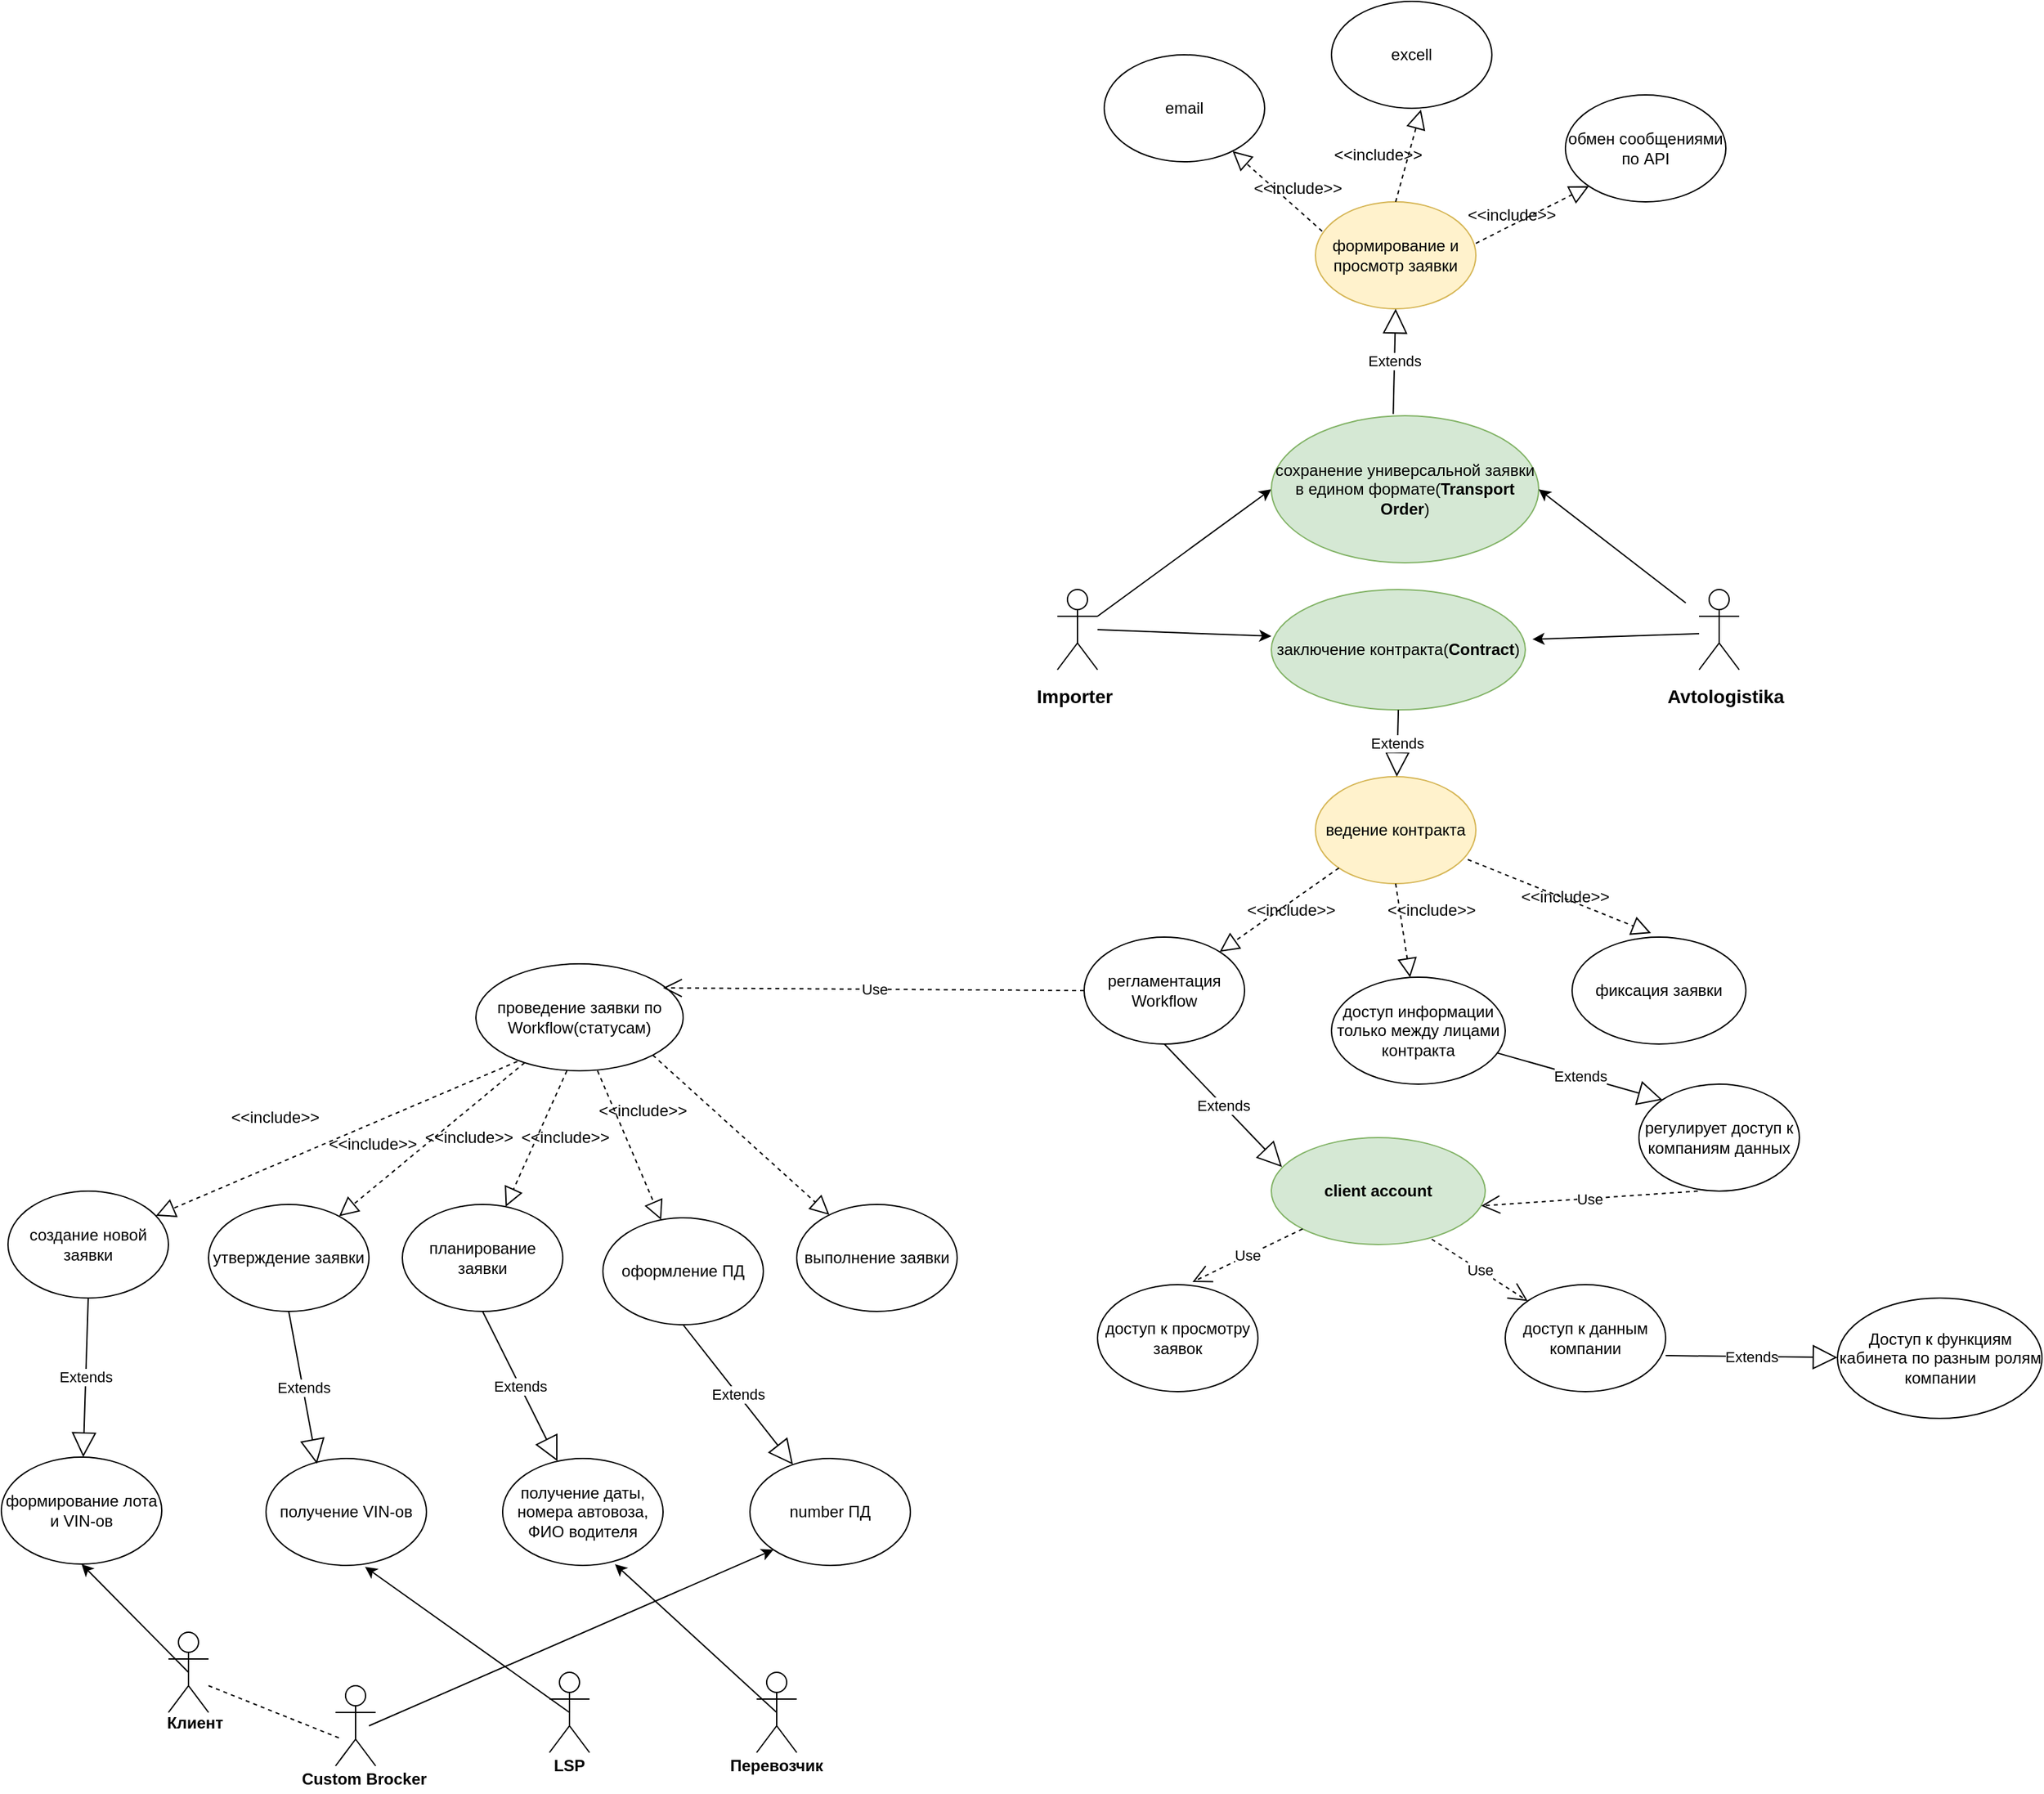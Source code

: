 <mxfile pages="1" version="11.2.4" type="github"><diagram id="C6Fg2NXUSFVUygiS9ZsN" name="Page-1"><mxGraphModel dx="2249" dy="1965" grid="1" gridSize="10" guides="1" tooltips="1" connect="1" arrows="1" fold="1" page="1" pageScale="1" pageWidth="827" pageHeight="1169" math="0" shadow="0"><root><mxCell id="0"/><mxCell id="1" parent="0"/><mxCell id="0U8aigHpky5K89LQjDXN-1" value="Actor" style="shape=umlActor;verticalLabelPosition=bottom;labelBackgroundColor=#ffffff;verticalAlign=top;html=1;outlineConnect=0;noLabel=1;" parent="1" vertex="1"><mxGeometry x="160" y="130" width="30" height="60" as="geometry"/></mxCell><mxCell id="0U8aigHpky5K89LQjDXN-2" value="Actor" style="shape=umlActor;verticalLabelPosition=bottom;labelBackgroundColor=#ffffff;verticalAlign=top;html=1;outlineConnect=0;noLabel=1;" parent="1" vertex="1"><mxGeometry x="640" y="130" width="30" height="60" as="geometry"/></mxCell><mxCell id="0U8aigHpky5K89LQjDXN-4" value="&lt;b&gt;&lt;font style=&quot;font-size: 14px&quot;&gt;Importer&amp;nbsp;&lt;/font&gt;&lt;/b&gt;" style="text;html=1;strokeColor=none;fillColor=none;align=center;verticalAlign=middle;whiteSpace=wrap;rounded=0;" parent="1" vertex="1"><mxGeometry x="155" y="200" width="40" height="20" as="geometry"/></mxCell><mxCell id="0U8aigHpky5K89LQjDXN-5" value="&lt;font style=&quot;font-size: 14px&quot;&gt;&lt;b&gt;Avtologistika&lt;/b&gt;&lt;/font&gt;" style="text;html=1;strokeColor=none;fillColor=none;align=center;verticalAlign=middle;whiteSpace=wrap;rounded=0;" parent="1" vertex="1"><mxGeometry x="640" y="200" width="40" height="20" as="geometry"/></mxCell><mxCell id="0U8aigHpky5K89LQjDXN-6" value="заключение контракта(&lt;b&gt;Contract&lt;/b&gt;)" style="ellipse;whiteSpace=wrap;html=1;fillColor=#d5e8d4;strokeColor=#82b366;" parent="1" vertex="1"><mxGeometry x="320" y="130" width="190" height="90" as="geometry"/></mxCell><mxCell id="0U8aigHpky5K89LQjDXN-7" value="" style="endArrow=classic;html=1;entryX=0;entryY=0.388;entryDx=0;entryDy=0;entryPerimeter=0;" parent="1" target="0U8aigHpky5K89LQjDXN-6" edge="1"><mxGeometry width="50" height="50" relative="1" as="geometry"><mxPoint x="190" y="160" as="sourcePoint"/><mxPoint x="290" y="150" as="targetPoint"/></mxGeometry></mxCell><mxCell id="0U8aigHpky5K89LQjDXN-8" value="" style="endArrow=classic;html=1;entryX=1.028;entryY=0.413;entryDx=0;entryDy=0;entryPerimeter=0;" parent="1" target="0U8aigHpky5K89LQjDXN-6" edge="1"><mxGeometry width="50" height="50" relative="1" as="geometry"><mxPoint x="640" y="163" as="sourcePoint"/><mxPoint x="580" y="140" as="targetPoint"/></mxGeometry></mxCell><mxCell id="0U8aigHpky5K89LQjDXN-9" value="ведение контракта" style="ellipse;whiteSpace=wrap;html=1;fillColor=#fff2cc;strokeColor=#d6b656;" parent="1" vertex="1"><mxGeometry x="353" y="270" width="120" height="80" as="geometry"/></mxCell><mxCell id="0U8aigHpky5K89LQjDXN-11" value="регламентация Workflow" style="ellipse;whiteSpace=wrap;html=1;" parent="1" vertex="1"><mxGeometry x="180" y="390" width="120" height="80" as="geometry"/></mxCell><mxCell id="0U8aigHpky5K89LQjDXN-14" value="доступ информации только между лицами контракта" style="ellipse;whiteSpace=wrap;html=1;" parent="1" vertex="1"><mxGeometry x="365" y="420" width="130" height="80" as="geometry"/></mxCell><mxCell id="0U8aigHpky5K89LQjDXN-16" value="" style="endArrow=classic;html=1;exitX=1;exitY=0.333;exitDx=0;exitDy=0;exitPerimeter=0;entryX=0;entryY=0.5;entryDx=0;entryDy=0;" parent="1" source="0U8aigHpky5K89LQjDXN-1" target="0U8aigHpky5K89LQjDXN-17" edge="1"><mxGeometry width="50" height="50" relative="1" as="geometry"><mxPoint x="230" y="100" as="sourcePoint"/><mxPoint x="280" y="50" as="targetPoint"/></mxGeometry></mxCell><mxCell id="0U8aigHpky5K89LQjDXN-17" value="сохранение универсальной заявки в едином формате(&lt;b&gt;Transport Order&lt;/b&gt;)" style="ellipse;whiteSpace=wrap;html=1;fillColor=#d5e8d4;strokeColor=#82b366;" parent="1" vertex="1"><mxGeometry x="320" width="200" height="110" as="geometry"/></mxCell><mxCell id="0U8aigHpky5K89LQjDXN-19" value="" style="endArrow=classic;html=1;entryX=1;entryY=0.5;entryDx=0;entryDy=0;" parent="1" target="0U8aigHpky5K89LQjDXN-17" edge="1"><mxGeometry width="50" height="50" relative="1" as="geometry"><mxPoint x="630" y="140" as="sourcePoint"/><mxPoint x="510" y="80" as="targetPoint"/></mxGeometry></mxCell><mxCell id="0U8aigHpky5K89LQjDXN-21" value="формирование и просмотр заявки" style="ellipse;whiteSpace=wrap;html=1;fillColor=#fff2cc;strokeColor=#d6b656;" parent="1" vertex="1"><mxGeometry x="353" y="-160" width="120" height="80" as="geometry"/></mxCell><mxCell id="0U8aigHpky5K89LQjDXN-25" value="email" style="ellipse;whiteSpace=wrap;html=1;" parent="1" vertex="1"><mxGeometry x="195" y="-270" width="120" height="80" as="geometry"/></mxCell><mxCell id="0U8aigHpky5K89LQjDXN-26" value="excell" style="ellipse;whiteSpace=wrap;html=1;" parent="1" vertex="1"><mxGeometry x="365" y="-310" width="120" height="80" as="geometry"/></mxCell><mxCell id="0U8aigHpky5K89LQjDXN-27" value="обмен сообщениями по API" style="ellipse;whiteSpace=wrap;html=1;" parent="1" vertex="1"><mxGeometry x="540" y="-240" width="120" height="80" as="geometry"/></mxCell><mxCell id="0U8aigHpky5K89LQjDXN-31" value="&amp;lt;&amp;lt;include&amp;gt;&amp;gt;" style="text;html=1;strokeColor=none;fillColor=none;align=center;verticalAlign=middle;whiteSpace=wrap;rounded=0;" parent="1" vertex="1"><mxGeometry x="320" y="-180" width="40" height="20" as="geometry"/></mxCell><mxCell id="0U8aigHpky5K89LQjDXN-32" value="&amp;lt;&amp;lt;include&amp;gt;&amp;gt;" style="text;html=1;strokeColor=none;fillColor=none;align=center;verticalAlign=middle;whiteSpace=wrap;rounded=0;" parent="1" vertex="1"><mxGeometry x="480" y="-160" width="40" height="20" as="geometry"/></mxCell><mxCell id="0U8aigHpky5K89LQjDXN-30" value="&amp;lt;&amp;lt;include&amp;gt;&amp;gt;" style="text;html=1;strokeColor=none;fillColor=none;align=center;verticalAlign=middle;whiteSpace=wrap;rounded=0;" parent="1" vertex="1"><mxGeometry x="380" y="-205" width="40" height="20" as="geometry"/></mxCell><mxCell id="0U8aigHpky5K89LQjDXN-34" value="&amp;lt;&amp;lt;include&amp;gt;&amp;gt;" style="text;html=1;strokeColor=none;fillColor=none;align=center;verticalAlign=middle;whiteSpace=wrap;rounded=0;" parent="1" vertex="1"><mxGeometry x="315" y="360" width="40" height="20" as="geometry"/></mxCell><mxCell id="0U8aigHpky5K89LQjDXN-35" value="&amp;lt;&amp;lt;include&amp;gt;&amp;gt;" style="text;html=1;strokeColor=none;fillColor=none;align=center;verticalAlign=middle;whiteSpace=wrap;rounded=0;" parent="1" vertex="1"><mxGeometry x="420" y="360" width="40" height="20" as="geometry"/></mxCell><mxCell id="0U8aigHpky5K89LQjDXN-42" value="&lt;b&gt;&lt;font style=&quot;font-size: 12px&quot;&gt;client account&lt;/font&gt;&lt;/b&gt;" style="ellipse;whiteSpace=wrap;html=1;fillColor=#d5e8d4;strokeColor=#82b366;" parent="1" vertex="1"><mxGeometry x="320" y="540" width="160" height="80" as="geometry"/></mxCell><mxCell id="0U8aigHpky5K89LQjDXN-48" value="&lt;span style=&quot;white-space: normal&quot;&gt;проведение заявки по Workflow(статусам)&lt;/span&gt;" style="ellipse;whiteSpace=wrap;html=1;" parent="1" vertex="1"><mxGeometry x="-275" y="410" width="155" height="80" as="geometry"/></mxCell><mxCell id="0U8aigHpky5K89LQjDXN-50" value="фиксация заявки" style="ellipse;whiteSpace=wrap;html=1;" parent="1" vertex="1"><mxGeometry x="545" y="390" width="130" height="80" as="geometry"/></mxCell><mxCell id="0U8aigHpky5K89LQjDXN-51" value="&amp;lt;&amp;lt;include&amp;gt;&amp;gt;" style="text;html=1;strokeColor=none;fillColor=none;align=center;verticalAlign=middle;whiteSpace=wrap;rounded=0;" parent="1" vertex="1"><mxGeometry x="520" y="350" width="40" height="20" as="geometry"/></mxCell><mxCell id="0U8aigHpky5K89LQjDXN-55" value="доступ к данным компании" style="ellipse;whiteSpace=wrap;html=1;" parent="1" vertex="1"><mxGeometry x="495" y="650" width="120" height="80" as="geometry"/></mxCell><mxCell id="0U8aigHpky5K89LQjDXN-57" value="доступ к просмотру заявок" style="ellipse;whiteSpace=wrap;html=1;" parent="1" vertex="1"><mxGeometry x="190" y="650" width="120" height="80" as="geometry"/></mxCell><mxCell id="0U8aigHpky5K89LQjDXN-59" value="Use" style="endArrow=open;endSize=12;dashed=1;html=1;exitX=0;exitY=1;exitDx=0;exitDy=0;entryX=0.592;entryY=-0.025;entryDx=0;entryDy=0;entryPerimeter=0;" parent="1" source="0U8aigHpky5K89LQjDXN-42" target="0U8aigHpky5K89LQjDXN-57" edge="1"><mxGeometry width="160" relative="1" as="geometry"><mxPoint x="150" y="600" as="sourcePoint"/><mxPoint x="310" y="600" as="targetPoint"/></mxGeometry></mxCell><mxCell id="0U8aigHpky5K89LQjDXN-60" value="Extends" style="endArrow=block;endSize=16;endFill=0;html=1;exitX=0.5;exitY=1;exitDx=0;exitDy=0;entryX=0.05;entryY=0.275;entryDx=0;entryDy=0;entryPerimeter=0;" parent="1" source="0U8aigHpky5K89LQjDXN-11" target="0U8aigHpky5K89LQjDXN-42" edge="1"><mxGeometry width="160" relative="1" as="geometry"><mxPoint x="140" y="570" as="sourcePoint"/><mxPoint x="300" y="570" as="targetPoint"/></mxGeometry></mxCell><mxCell id="0U8aigHpky5K89LQjDXN-61" value="Use" style="endArrow=open;endSize=12;dashed=1;html=1;exitX=0;exitY=0.5;exitDx=0;exitDy=0;entryX=0.903;entryY=0.225;entryDx=0;entryDy=0;entryPerimeter=0;" parent="1" source="0U8aigHpky5K89LQjDXN-11" target="0U8aigHpky5K89LQjDXN-48" edge="1"><mxGeometry width="160" relative="1" as="geometry"><mxPoint x="390" y="690" as="sourcePoint"/><mxPoint x="120" y="500" as="targetPoint"/></mxGeometry></mxCell><mxCell id="0U8aigHpky5K89LQjDXN-62" value="Use" style="endArrow=open;endSize=12;dashed=1;html=1;exitX=0.75;exitY=0.95;exitDx=0;exitDy=0;exitPerimeter=0;" parent="1" source="0U8aigHpky5K89LQjDXN-42" target="0U8aigHpky5K89LQjDXN-55" edge="1"><mxGeometry width="160" relative="1" as="geometry"><mxPoint x="540" y="640" as="sourcePoint"/><mxPoint x="700" y="640" as="targetPoint"/></mxGeometry></mxCell><mxCell id="0U8aigHpky5K89LQjDXN-69" value="" style="endArrow=block;dashed=1;endFill=0;endSize=12;html=1;exitX=0.5;exitY=1;exitDx=0;exitDy=0;" parent="1" source="0U8aigHpky5K89LQjDXN-9" target="0U8aigHpky5K89LQjDXN-14" edge="1"><mxGeometry width="160" relative="1" as="geometry"><mxPoint x="450" y="370" as="sourcePoint"/><mxPoint x="610" y="370" as="targetPoint"/></mxGeometry></mxCell><mxCell id="0U8aigHpky5K89LQjDXN-71" value="" style="endArrow=block;dashed=1;endFill=0;endSize=12;html=1;exitX=0;exitY=1;exitDx=0;exitDy=0;" parent="1" source="0U8aigHpky5K89LQjDXN-9" target="0U8aigHpky5K89LQjDXN-11" edge="1"><mxGeometry width="160" relative="1" as="geometry"><mxPoint x="230" y="340" as="sourcePoint"/><mxPoint x="390" y="340" as="targetPoint"/></mxGeometry></mxCell><mxCell id="0U8aigHpky5K89LQjDXN-75" value="Extends" style="endArrow=block;endSize=16;endFill=0;html=1;exitX=0.456;exitY=-0.012;exitDx=0;exitDy=0;exitPerimeter=0;entryX=0.5;entryY=1;entryDx=0;entryDy=0;" parent="1" source="0U8aigHpky5K89LQjDXN-17" target="0U8aigHpky5K89LQjDXN-21" edge="1"><mxGeometry width="160" relative="1" as="geometry"><mxPoint x="430" y="-20" as="sourcePoint"/><mxPoint x="590" y="-20" as="targetPoint"/></mxGeometry></mxCell><mxCell id="0U8aigHpky5K89LQjDXN-76" value="Extends" style="endArrow=block;endSize=16;endFill=0;html=1;exitX=0.5;exitY=1;exitDx=0;exitDy=0;" parent="1" source="0U8aigHpky5K89LQjDXN-6" target="0U8aigHpky5K89LQjDXN-9" edge="1"><mxGeometry width="160" relative="1" as="geometry"><mxPoint x="480" y="250" as="sourcePoint"/><mxPoint x="640" y="250" as="targetPoint"/></mxGeometry></mxCell><mxCell id="0U8aigHpky5K89LQjDXN-77" value="" style="endArrow=block;dashed=1;endFill=0;endSize=12;html=1;exitX=1;exitY=0.388;exitDx=0;exitDy=0;exitPerimeter=0;entryX=0;entryY=1;entryDx=0;entryDy=0;" parent="1" source="0U8aigHpky5K89LQjDXN-21" target="0U8aigHpky5K89LQjDXN-27" edge="1"><mxGeometry width="160" relative="1" as="geometry"><mxPoint x="550" y="-80" as="sourcePoint"/><mxPoint x="710" y="-80" as="targetPoint"/></mxGeometry></mxCell><mxCell id="0U8aigHpky5K89LQjDXN-78" value="" style="endArrow=block;dashed=1;endFill=0;endSize=12;html=1;exitX=0.5;exitY=0;exitDx=0;exitDy=0;entryX=0.558;entryY=1.013;entryDx=0;entryDy=0;entryPerimeter=0;" parent="1" source="0U8aigHpky5K89LQjDXN-21" target="0U8aigHpky5K89LQjDXN-26" edge="1"><mxGeometry width="160" relative="1" as="geometry"><mxPoint x="460" y="-190" as="sourcePoint"/><mxPoint x="620" y="-190" as="targetPoint"/></mxGeometry></mxCell><mxCell id="0U8aigHpky5K89LQjDXN-82" value="&lt;span style=&quot;white-space: normal&quot;&gt;Доступ к функциям кабинета по разным ролям компании&lt;/span&gt;" style="ellipse;whiteSpace=wrap;html=1;" parent="1" vertex="1"><mxGeometry x="743.5" y="660" width="153" height="90" as="geometry"/></mxCell><mxCell id="0U8aigHpky5K89LQjDXN-83" value="Extends" style="endArrow=block;endSize=16;endFill=0;html=1;exitX=1;exitY=0.663;exitDx=0;exitDy=0;exitPerimeter=0;" parent="1" edge="1" target="0U8aigHpky5K89LQjDXN-82" source="0U8aigHpky5K89LQjDXN-55"><mxGeometry width="160" relative="1" as="geometry"><mxPoint x="670" y="720" as="sourcePoint"/><mxPoint x="830" y="720" as="targetPoint"/></mxGeometry></mxCell><mxCell id="0U8aigHpky5K89LQjDXN-84" value="планирование заявки" style="ellipse;whiteSpace=wrap;html=1;" parent="1" vertex="1"><mxGeometry x="-330" y="590" width="120" height="80" as="geometry"/></mxCell><mxCell id="0U8aigHpky5K89LQjDXN-86" value="утверждение заявки" style="ellipse;whiteSpace=wrap;html=1;" parent="1" vertex="1"><mxGeometry x="-475" y="590" width="120" height="80" as="geometry"/></mxCell><mxCell id="0U8aigHpky5K89LQjDXN-87" value="оформление ПД" style="ellipse;whiteSpace=wrap;html=1;" parent="1" vertex="1"><mxGeometry x="-180" y="600" width="120" height="80" as="geometry"/></mxCell><mxCell id="0U8aigHpky5K89LQjDXN-90" value="создание новой заявки" style="ellipse;whiteSpace=wrap;html=1;" parent="1" vertex="1"><mxGeometry x="-625" y="580" width="120" height="80" as="geometry"/></mxCell><mxCell id="0U8aigHpky5K89LQjDXN-92" value="выполнение заявки" style="ellipse;whiteSpace=wrap;html=1;" parent="1" vertex="1"><mxGeometry x="-35" y="590" width="120" height="80" as="geometry"/></mxCell><mxCell id="0U8aigHpky5K89LQjDXN-93" value="" style="endArrow=block;dashed=1;endFill=0;endSize=12;html=1;exitX=0.95;exitY=0.775;exitDx=0;exitDy=0;exitPerimeter=0;entryX=0.454;entryY=-0.037;entryDx=0;entryDy=0;entryPerimeter=0;" parent="1" source="0U8aigHpky5K89LQjDXN-9" target="0U8aigHpky5K89LQjDXN-50" edge="1"><mxGeometry width="160" relative="1" as="geometry"><mxPoint x="510" y="360" as="sourcePoint"/><mxPoint x="670" y="360" as="targetPoint"/></mxGeometry></mxCell><mxCell id="0U8aigHpky5K89LQjDXN-94" value="Actor" style="shape=umlActor;verticalLabelPosition=bottom;labelBackgroundColor=#ffffff;verticalAlign=top;html=1;noLabel=1;" parent="1" vertex="1"><mxGeometry x="-505" y="910" width="30" height="60" as="geometry"/></mxCell><mxCell id="0U8aigHpky5K89LQjDXN-95" value="Actor" style="shape=umlActor;verticalLabelPosition=bottom;labelBackgroundColor=#ffffff;verticalAlign=top;html=1;noLabel=1;" parent="1" vertex="1"><mxGeometry x="-220" y="940" width="30" height="60" as="geometry"/></mxCell><mxCell id="0U8aigHpky5K89LQjDXN-96" value="Actor" style="shape=umlActor;verticalLabelPosition=bottom;labelBackgroundColor=#ffffff;verticalAlign=top;html=1;noLabel=1;" parent="1" vertex="1"><mxGeometry x="-65" y="940" width="30" height="60" as="geometry"/></mxCell><mxCell id="0U8aigHpky5K89LQjDXN-97" value="&lt;b&gt;Клиент&lt;/b&gt;" style="text;html=1;strokeColor=none;fillColor=none;align=center;verticalAlign=middle;whiteSpace=wrap;rounded=0;" parent="1" vertex="1"><mxGeometry x="-535" y="968" width="100" height="20" as="geometry"/></mxCell><mxCell id="0U8aigHpky5K89LQjDXN-98" value="&lt;b&gt;LSP&lt;/b&gt;" style="text;html=1;strokeColor=none;fillColor=none;align=center;verticalAlign=middle;whiteSpace=wrap;rounded=0;" parent="1" vertex="1"><mxGeometry x="-230" y="1000" width="50" height="20" as="geometry"/></mxCell><mxCell id="0U8aigHpky5K89LQjDXN-99" value="&lt;b&gt;Перевозчик&lt;/b&gt;" style="text;html=1;strokeColor=none;fillColor=none;align=center;verticalAlign=middle;whiteSpace=wrap;rounded=0;" parent="1" vertex="1"><mxGeometry x="-85" y="1000" width="70" height="20" as="geometry"/></mxCell><mxCell id="0U8aigHpky5K89LQjDXN-101" value="формирование лота и VIN-ов" style="ellipse;whiteSpace=wrap;html=1;" parent="1" vertex="1"><mxGeometry x="-630" y="779" width="120" height="80" as="geometry"/></mxCell><mxCell id="0U8aigHpky5K89LQjDXN-102" value="Extends" style="endArrow=block;endSize=16;endFill=0;html=1;exitX=0.5;exitY=1;exitDx=0;exitDy=0;" parent="1" source="0U8aigHpky5K89LQjDXN-90" target="0U8aigHpky5K89LQjDXN-101" edge="1"><mxGeometry width="160" relative="1" as="geometry"><mxPoint x="-585" y="740" as="sourcePoint"/><mxPoint x="-425" y="740" as="targetPoint"/></mxGeometry></mxCell><mxCell id="0U8aigHpky5K89LQjDXN-103" value="регулирует доступ к компаниям данных" style="ellipse;whiteSpace=wrap;html=1;" parent="1" vertex="1"><mxGeometry x="595" y="500" width="120" height="80" as="geometry"/></mxCell><mxCell id="0U8aigHpky5K89LQjDXN-104" value="Extends" style="endArrow=block;endSize=16;endFill=0;html=1;entryX=0;entryY=0;entryDx=0;entryDy=0;" parent="1" source="0U8aigHpky5K89LQjDXN-14" target="0U8aigHpky5K89LQjDXN-103" edge="1"><mxGeometry width="160" relative="1" as="geometry"><mxPoint x="430" y="510" as="sourcePoint"/><mxPoint x="590" y="510" as="targetPoint"/></mxGeometry></mxCell><mxCell id="0U8aigHpky5K89LQjDXN-105" value="Use" style="endArrow=open;endSize=12;dashed=1;html=1;exitX=0.367;exitY=1;exitDx=0;exitDy=0;exitPerimeter=0;entryX=0.981;entryY=0.638;entryDx=0;entryDy=0;entryPerimeter=0;" parent="1" source="0U8aigHpky5K89LQjDXN-103" target="0U8aigHpky5K89LQjDXN-42" edge="1"><mxGeometry width="160" relative="1" as="geometry"><mxPoint x="560" y="610" as="sourcePoint"/><mxPoint x="720" y="610" as="targetPoint"/></mxGeometry></mxCell><mxCell id="0U8aigHpky5K89LQjDXN-106" value="" style="endArrow=classic;html=1;entryX=0.5;entryY=1;entryDx=0;entryDy=0;exitX=0.5;exitY=0.5;exitDx=0;exitDy=0;exitPerimeter=0;" parent="1" source="0U8aigHpky5K89LQjDXN-94" target="0U8aigHpky5K89LQjDXN-101" edge="1"><mxGeometry width="50" height="50" relative="1" as="geometry"><mxPoint x="-505" y="1000" as="sourcePoint"/><mxPoint x="-555" y="950" as="targetPoint"/></mxGeometry></mxCell><mxCell id="0U8aigHpky5K89LQjDXN-111" value="получение VIN-ов" style="ellipse;whiteSpace=wrap;html=1;" parent="1" vertex="1"><mxGeometry x="-432" y="780" width="120" height="80" as="geometry"/></mxCell><mxCell id="0U8aigHpky5K89LQjDXN-112" value="" style="endArrow=classic;html=1;entryX=0.617;entryY=1.013;entryDx=0;entryDy=0;entryPerimeter=0;exitX=0.5;exitY=0.5;exitDx=0;exitDy=0;exitPerimeter=0;" parent="1" source="0U8aigHpky5K89LQjDXN-95" target="0U8aigHpky5K89LQjDXN-111" edge="1"><mxGeometry width="50" height="50" relative="1" as="geometry"><mxPoint x="-245" y="970" as="sourcePoint"/><mxPoint x="-355" y="920" as="targetPoint"/></mxGeometry></mxCell><mxCell id="0U8aigHpky5K89LQjDXN-113" value="Extends" style="endArrow=block;endSize=16;endFill=0;html=1;exitX=0.5;exitY=1;exitDx=0;exitDy=0;entryX=0.317;entryY=0.05;entryDx=0;entryDy=0;entryPerimeter=0;" parent="1" source="0U8aigHpky5K89LQjDXN-86" target="0U8aigHpky5K89LQjDXN-111" edge="1"><mxGeometry width="160" relative="1" as="geometry"><mxPoint x="-135" y="800" as="sourcePoint"/><mxPoint x="-138.742" y="919.009" as="targetPoint"/></mxGeometry></mxCell><mxCell id="0U8aigHpky5K89LQjDXN-114" value="получение даты, номера автовоза, ФИО водителя" style="ellipse;whiteSpace=wrap;html=1;" parent="1" vertex="1"><mxGeometry x="-255" y="780" width="120" height="80" as="geometry"/></mxCell><mxCell id="0U8aigHpky5K89LQjDXN-115" value="Extends" style="endArrow=block;endSize=16;endFill=0;html=1;exitX=0.5;exitY=1;exitDx=0;exitDy=0;" parent="1" source="0U8aigHpky5K89LQjDXN-84" target="0U8aigHpky5K89LQjDXN-114" edge="1"><mxGeometry width="160" relative="1" as="geometry"><mxPoint x="-255" y="750" as="sourcePoint"/><mxPoint x="-95" y="750" as="targetPoint"/></mxGeometry></mxCell><mxCell id="0U8aigHpky5K89LQjDXN-116" value="" style="endArrow=classic;html=1;entryX=0.7;entryY=0.988;entryDx=0;entryDy=0;entryPerimeter=0;exitX=0.5;exitY=0.5;exitDx=0;exitDy=0;exitPerimeter=0;" parent="1" source="0U8aigHpky5K89LQjDXN-96" target="0U8aigHpky5K89LQjDXN-114" edge="1"><mxGeometry width="50" height="50" relative="1" as="geometry"><mxPoint x="-55" y="1010" as="sourcePoint"/><mxPoint x="-115" y="950" as="targetPoint"/></mxGeometry></mxCell><mxCell id="0U8aigHpky5K89LQjDXN-117" value="Actor" style="shape=umlActor;verticalLabelPosition=bottom;labelBackgroundColor=#ffffff;verticalAlign=top;html=1;noLabel=1;" parent="1" vertex="1"><mxGeometry x="-380" y="950" width="30" height="60" as="geometry"/></mxCell><mxCell id="0U8aigHpky5K89LQjDXN-124" value="" style="endArrow=none;dashed=1;html=1;" parent="1" edge="1"><mxGeometry width="50" height="50" relative="1" as="geometry"><mxPoint x="-475" y="950" as="sourcePoint"/><mxPoint x="-375" y="990" as="targetPoint"/></mxGeometry></mxCell><mxCell id="0U8aigHpky5K89LQjDXN-136" value="&lt;b&gt;Custom Brocker&lt;/b&gt;" style="text;html=1;strokeColor=none;fillColor=none;align=center;verticalAlign=middle;whiteSpace=wrap;rounded=0;" parent="1" vertex="1"><mxGeometry x="-412" y="1010" width="107" height="20" as="geometry"/></mxCell><mxCell id="0U8aigHpky5K89LQjDXN-137" value="number ПД" style="ellipse;whiteSpace=wrap;html=1;" parent="1" vertex="1"><mxGeometry x="-70" y="780" width="120" height="80" as="geometry"/></mxCell><mxCell id="0U8aigHpky5K89LQjDXN-138" value="Extends" style="endArrow=block;endSize=16;endFill=0;html=1;exitX=0.5;exitY=1;exitDx=0;exitDy=0;" parent="1" source="0U8aigHpky5K89LQjDXN-87" target="0U8aigHpky5K89LQjDXN-137" edge="1"><mxGeometry width="160" relative="1" as="geometry"><mxPoint x="-260" y="680" as="sourcePoint"/><mxPoint x="-203.974" y="792.053" as="targetPoint"/></mxGeometry></mxCell><mxCell id="0U8aigHpky5K89LQjDXN-139" value="" style="endArrow=classic;html=1;entryX=0;entryY=1;entryDx=0;entryDy=0;" parent="1" target="0U8aigHpky5K89LQjDXN-137" edge="1"><mxGeometry width="50" height="50" relative="1" as="geometry"><mxPoint x="-355" y="980" as="sourcePoint"/><mxPoint x="-85" y="850" as="targetPoint"/></mxGeometry></mxCell><mxCell id="0U8aigHpky5K89LQjDXN-140" value="" style="endArrow=block;dashed=1;endFill=0;endSize=12;html=1;exitX=0.2;exitY=0.913;exitDx=0;exitDy=0;exitPerimeter=0;" parent="1" source="0U8aigHpky5K89LQjDXN-48" target="0U8aigHpky5K89LQjDXN-90" edge="1"><mxGeometry width="160" relative="1" as="geometry"><mxPoint x="-395" y="520" as="sourcePoint"/><mxPoint x="-235" y="520" as="targetPoint"/></mxGeometry></mxCell><mxCell id="0U8aigHpky5K89LQjDXN-141" value="" style="endArrow=block;dashed=1;endFill=0;endSize=12;html=1;" parent="1" source="0U8aigHpky5K89LQjDXN-48" target="0U8aigHpky5K89LQjDXN-86" edge="1"><mxGeometry width="160" relative="1" as="geometry"><mxPoint x="-375" y="540" as="sourcePoint"/><mxPoint x="-215" y="540" as="targetPoint"/></mxGeometry></mxCell><mxCell id="0U8aigHpky5K89LQjDXN-142" value="" style="endArrow=block;dashed=1;endFill=0;endSize=12;html=1;exitX=0.439;exitY=1;exitDx=0;exitDy=0;exitPerimeter=0;" parent="1" source="0U8aigHpky5K89LQjDXN-48" target="0U8aigHpky5K89LQjDXN-84" edge="1"><mxGeometry width="160" relative="1" as="geometry"><mxPoint x="-225" y="550" as="sourcePoint"/><mxPoint x="-65" y="550" as="targetPoint"/></mxGeometry></mxCell><mxCell id="0U8aigHpky5K89LQjDXN-143" value="" style="endArrow=block;dashed=1;endFill=0;endSize=12;html=1;exitX=0.587;exitY=1;exitDx=0;exitDy=0;exitPerimeter=0;" parent="1" source="0U8aigHpky5K89LQjDXN-48" target="0U8aigHpky5K89LQjDXN-87" edge="1"><mxGeometry width="160" relative="1" as="geometry"><mxPoint x="-185" y="550" as="sourcePoint"/><mxPoint x="-25" y="550" as="targetPoint"/></mxGeometry></mxCell><mxCell id="0U8aigHpky5K89LQjDXN-144" value="" style="endArrow=block;dashed=1;endFill=0;endSize=12;html=1;exitX=1;exitY=1;exitDx=0;exitDy=0;" parent="1" source="0U8aigHpky5K89LQjDXN-48" target="0U8aigHpky5K89LQjDXN-92" edge="1"><mxGeometry width="160" relative="1" as="geometry"><mxPoint x="-95" y="550" as="sourcePoint"/><mxPoint x="65" y="550" as="targetPoint"/></mxGeometry></mxCell><mxCell id="0U8aigHpky5K89LQjDXN-145" value="&amp;lt;&amp;lt;include&amp;gt;&amp;gt;" style="text;html=1;strokeColor=none;fillColor=none;align=center;verticalAlign=middle;whiteSpace=wrap;rounded=0;" parent="1" vertex="1"><mxGeometry x="-300" y="530" width="40" height="20" as="geometry"/></mxCell><mxCell id="0U8aigHpky5K89LQjDXN-146" value="&amp;lt;&amp;lt;include&amp;gt;&amp;gt;" style="text;html=1;strokeColor=none;fillColor=none;align=center;verticalAlign=middle;whiteSpace=wrap;rounded=0;" parent="1" vertex="1"><mxGeometry x="-228" y="530" width="40" height="20" as="geometry"/></mxCell><mxCell id="0U8aigHpky5K89LQjDXN-147" value="&amp;lt;&amp;lt;include&amp;gt;&amp;gt;" style="text;html=1;strokeColor=none;fillColor=none;align=center;verticalAlign=middle;whiteSpace=wrap;rounded=0;" parent="1" vertex="1"><mxGeometry x="-170" y="510" width="40" height="20" as="geometry"/></mxCell><mxCell id="0U8aigHpky5K89LQjDXN-148" value="&amp;lt;&amp;lt;include&amp;gt;&amp;gt;" style="text;html=1;strokeColor=none;fillColor=none;align=center;verticalAlign=middle;whiteSpace=wrap;rounded=0;" parent="1" vertex="1"><mxGeometry x="-372" y="535" width="40" height="20" as="geometry"/></mxCell><mxCell id="0U8aigHpky5K89LQjDXN-149" value="&amp;lt;&amp;lt;include&amp;gt;&amp;gt;" style="text;html=1;strokeColor=none;fillColor=none;align=center;verticalAlign=middle;whiteSpace=wrap;rounded=0;" parent="1" vertex="1"><mxGeometry x="-445" y="515" width="40" height="20" as="geometry"/></mxCell><mxCell id="0U8aigHpky5K89LQjDXN-151" value="" style="endArrow=block;dashed=1;endFill=0;endSize=12;html=1;exitX=0.042;exitY=0.275;exitDx=0;exitDy=0;entryX=0.8;entryY=0.9;entryDx=0;entryDy=0;entryPerimeter=0;exitPerimeter=0;" parent="1" source="0U8aigHpky5K89LQjDXN-21" target="0U8aigHpky5K89LQjDXN-25" edge="1"><mxGeometry width="160" relative="1" as="geometry"><mxPoint x="220" y="-90" as="sourcePoint"/><mxPoint x="238.96" y="-158.96" as="targetPoint"/></mxGeometry></mxCell></root></mxGraphModel></diagram></mxfile>